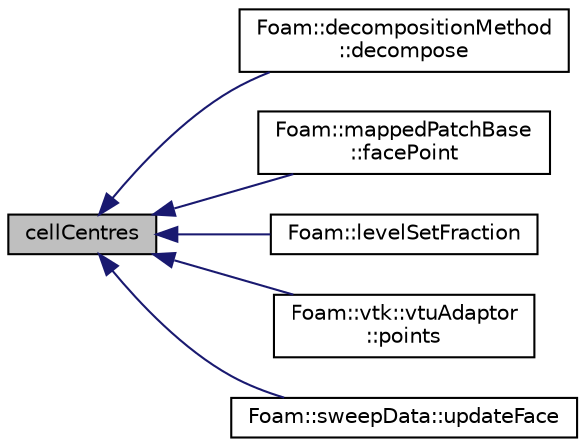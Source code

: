 digraph "cellCentres"
{
  bgcolor="transparent";
  edge [fontname="Helvetica",fontsize="10",labelfontname="Helvetica",labelfontsize="10"];
  node [fontname="Helvetica",fontsize="10",shape=record];
  rankdir="LR";
  Node1 [label="cellCentres",height=0.2,width=0.4,color="black", fillcolor="grey75", style="filled" fontcolor="black"];
  Node1 -> Node2 [dir="back",color="midnightblue",fontsize="10",style="solid",fontname="Helvetica"];
  Node2 [label="Foam::decompositionMethod\l::decompose",height=0.2,width=0.4,color="black",URL="$classFoam_1_1decompositionMethod.html#a60c75ce7fedd00f53318a801b59e87a8"];
  Node1 -> Node3 [dir="back",color="midnightblue",fontsize="10",style="solid",fontname="Helvetica"];
  Node3 [label="Foam::mappedPatchBase\l::facePoint",height=0.2,width=0.4,color="black",URL="$classFoam_1_1mappedPatchBase.html#ad0bddf79d2b444844de9954bd3c79317",tooltip="Get a point on the face given a face decomposition method: "];
  Node1 -> Node4 [dir="back",color="midnightblue",fontsize="10",style="solid",fontname="Helvetica"];
  Node4 [label="Foam::levelSetFraction",height=0.2,width=0.4,color="black",URL="$namespaceFoam.html#a2d31bfa04206ab5795c5c3cf6bf82774",tooltip="Calculate the volume-fraction that a level set occupies. This gives the the. "];
  Node1 -> Node5 [dir="back",color="midnightblue",fontsize="10",style="solid",fontname="Helvetica"];
  Node5 [label="Foam::vtk::vtuAdaptor\l::points",height=0.2,width=0.4,color="black",URL="$classFoam_1_1vtk_1_1vtuAdaptor.html#ac8c3b02287f6ad8b4d0cbcddc27820ed",tooltip="The vtk points for the mesh (and decomposition) "];
  Node1 -> Node6 [dir="back",color="midnightblue",fontsize="10",style="solid",fontname="Helvetica"];
  Node6 [label="Foam::sweepData::updateFace",height=0.2,width=0.4,color="black",URL="$classFoam_1_1sweepData.html#a204094d39f031fa10ec91ecb26b7a4e4",tooltip="Influence of neighbouring cell. "];
}
